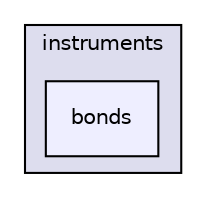 digraph "C:/quantlib/QuantLib/ql/instruments/bonds" {
  compound=true
  node [ fontsize="10", fontname="Helvetica"];
  edge [ labelfontsize="10", labelfontname="Helvetica"];
  subgraph clusterdir_525e98820fff7af514b8df9283f9035f {
    graph [ bgcolor="#ddddee", pencolor="black", label="instruments" fontname="Helvetica", fontsize="10", URL="dir_525e98820fff7af514b8df9283f9035f.html"]
  dir_5db9a3f36f73ca00d1e7f62d1975a70f [shape=box, label="bonds", style="filled", fillcolor="#eeeeff", pencolor="black", URL="dir_5db9a3f36f73ca00d1e7f62d1975a70f.html"];
  }
}
